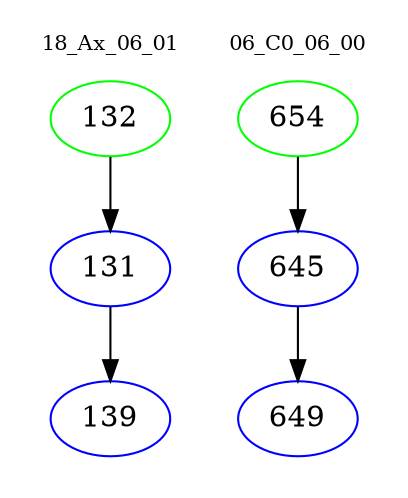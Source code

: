 digraph{
subgraph cluster_0 {
color = white
label = "18_Ax_06_01";
fontsize=10;
T0_132 [label="132", color="green"]
T0_132 -> T0_131 [color="black"]
T0_131 [label="131", color="blue"]
T0_131 -> T0_139 [color="black"]
T0_139 [label="139", color="blue"]
}
subgraph cluster_1 {
color = white
label = "06_C0_06_00";
fontsize=10;
T1_654 [label="654", color="green"]
T1_654 -> T1_645 [color="black"]
T1_645 [label="645", color="blue"]
T1_645 -> T1_649 [color="black"]
T1_649 [label="649", color="blue"]
}
}
